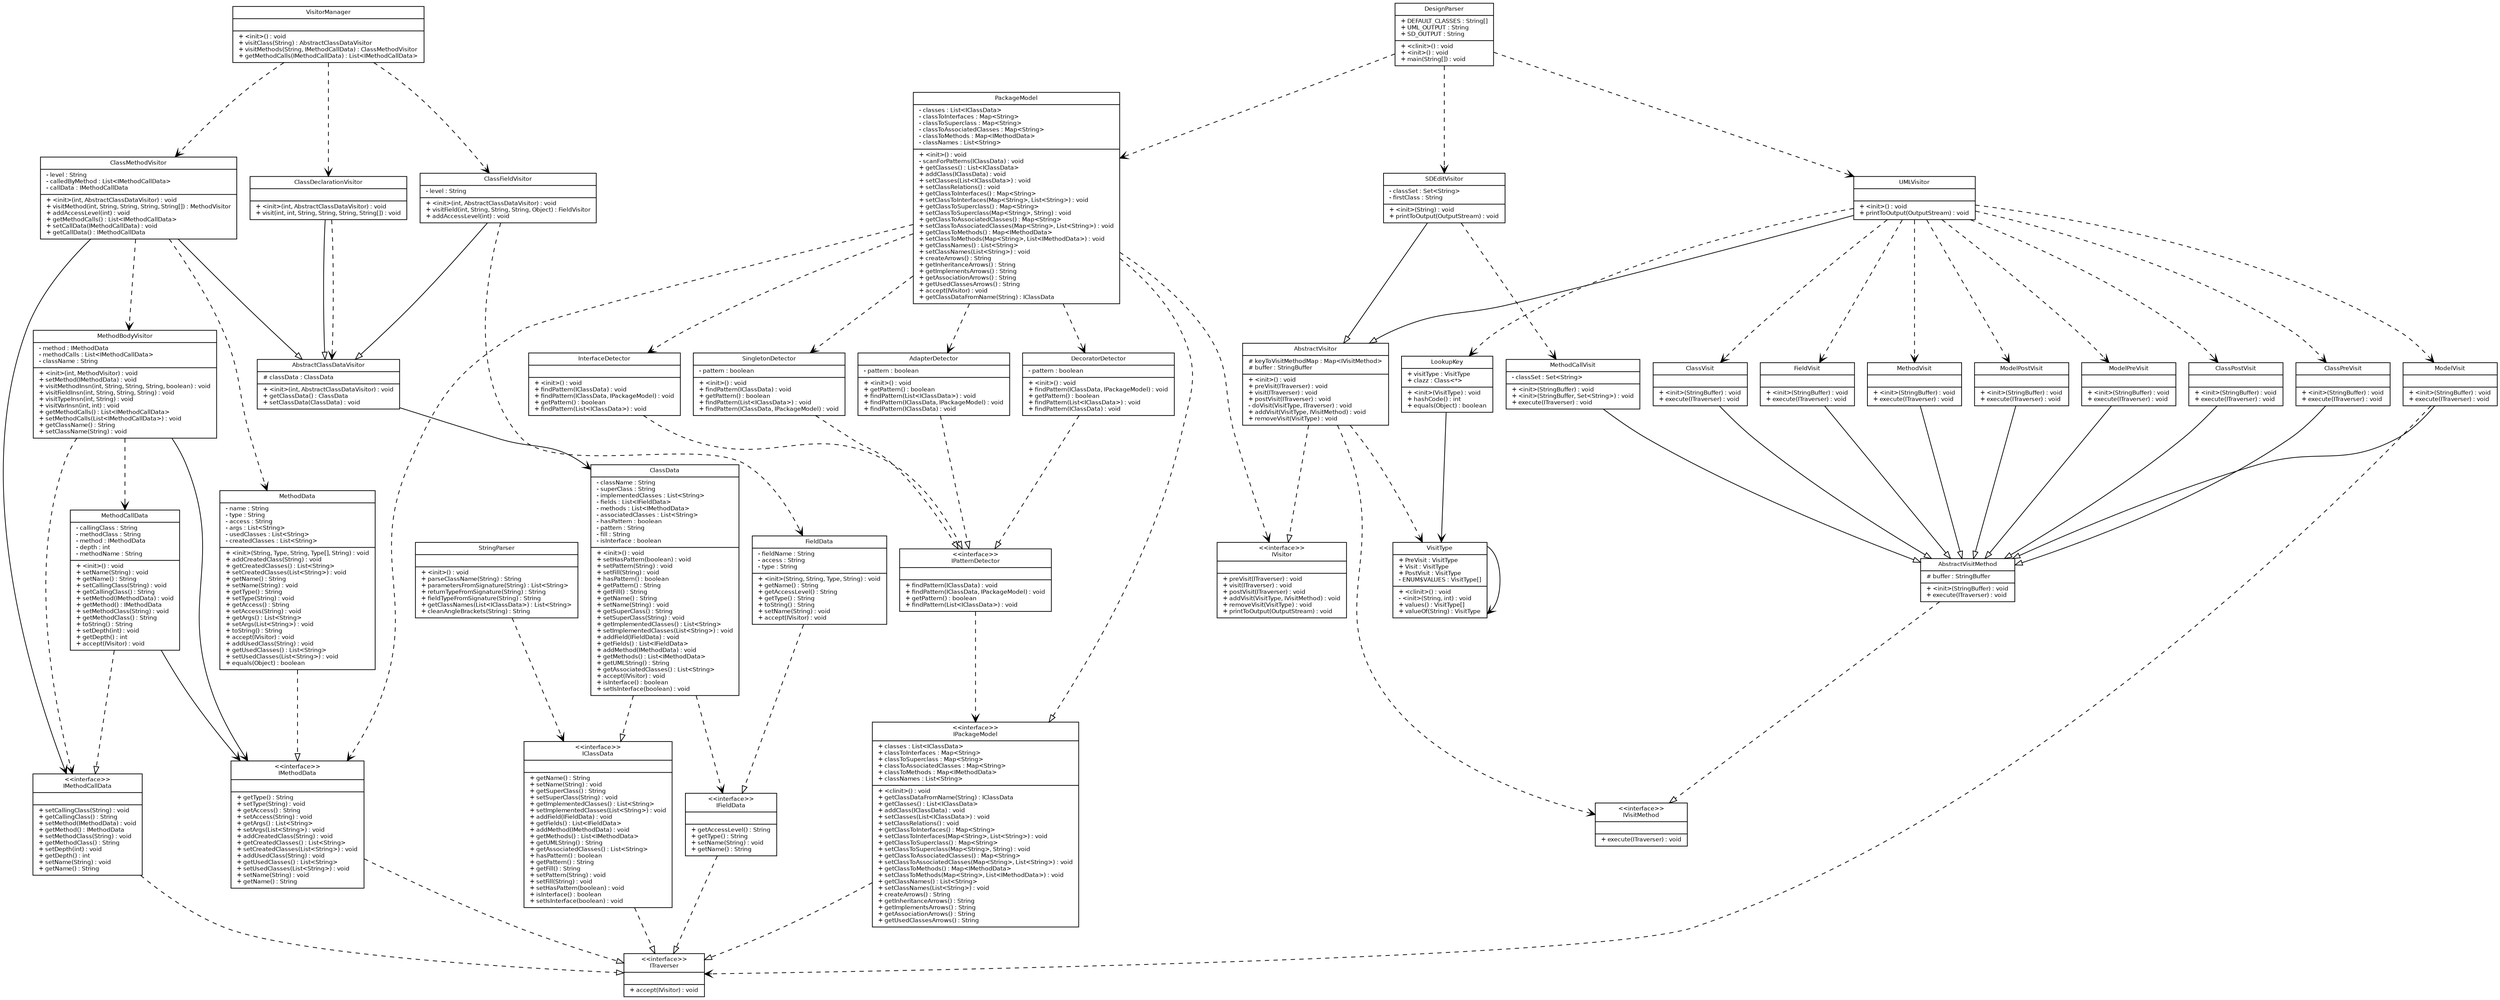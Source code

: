 digraph G {
fontname = " Bitstream Vera San"
fontsize =8
node [
style=filled
fillcolor=white
fontname = "Bitstream Vera Sans"
fontsize =8
shape = "record"]
edge [
fontname = "Bitstream Vera Sans"
fontsize =8
]
AbstractClassDataVisitor [
label = "{AbstractClassDataVisitor
|# classData : ClassData\l|+ \<init\>(int, AbstractClassDataVisitor) : void\l+ getClassData() : ClassData\l+ setClassData(ClassData) : void\l}"
]
AbstractVisitMethod [
label = "{AbstractVisitMethod
|# buffer : StringBuffer\l|+ \<init\>(StringBuffer) : void\l+ execute(ITraverser) : void\l}"
]
AbstractVisitor [
label = "{AbstractVisitor
|# keyToVisitMethodMap : Map\<IVisitMethod\>\l# buffer : StringBuffer\l|+ \<init\>() : void\l+ preVisit(ITraverser) : void\l+ visit(ITraverser) : void\l+ postVisit(ITraverser) : void\l- doVisit(VisitType, ITraverser) : void\l+ addVisit(VisitType, IVisitMethod) : void\l+ removeVisit(VisitType) : void\l}"
]
AdapterDetector [
label = "{AdapterDetector
|- pattern : boolean\l|+ \<init\>() : void\l+ getPattern() : boolean\l+ findPattern(List\<IClassData\>) : void\l+ findPattern(IClassData, IPackageModel) : void\l+ findPattern(IClassData) : void\l}"
]
ClassData [
label = "{ClassData
|- className : String\l- superClass : String\l- implementedClasses : List\<String\>\l- fields : List\<IFieldData\>\l- methods : List\<IMethodData\>\l- associatedClasses : List\<String\>\l- hasPattern : boolean\l- pattern : String\l- fill : String\l- isInterface : boolean\l|+ \<init\>() : void\l+ setHasPattern(boolean) : void\l+ setPattern(String) : void\l+ setFill(String) : void\l+ hasPattern() : boolean\l+ getPattern() : String\l+ getFill() : String\l+ getName() : String\l+ setName(String) : void\l+ getSuperClass() : String\l+ setSuperClass(String) : void\l+ getImplementedClasses() : List\<String\>\l+ setImplementedClasses(List\<String\>) : void\l+ addField(IFieldData) : void\l+ getFields() : List\<IFieldData\>\l+ addMethod(IMethodData) : void\l+ getMethods() : List\<IMethodData\>\l+ getUMLString() : String\l+ getAssociatedClasses() : List\<String\>\l+ accept(IVisitor) : void\l+ isInterface() : boolean\l+ setIsInterface(boolean) : void\l}"
]
ClassDeclarationVisitor [
label = "{ClassDeclarationVisitor
||+ \<init\>(int, AbstractClassDataVisitor) : void\l+ visit(int, int, String, String, String, String[]) : void\l}"
]
ClassFieldVisitor [
label = "{ClassFieldVisitor
|- level : String\l|+ \<init\>(int, AbstractClassDataVisitor) : void\l+ visitField(int, String, String, String, Object) : FieldVisitor\l+ addAccessLevel(int) : void\l}"
]
ClassMethodVisitor [
label = "{ClassMethodVisitor
|- level : String\l- calledByMethod : List\<IMethodCallData\>\l- callData : IMethodCallData\l|+ \<init\>(int, AbstractClassDataVisitor) : void\l+ visitMethod(int, String, String, String, String[]) : MethodVisitor\l+ addAccessLevel(int) : void\l+ getMethodCalls() : List\<IMethodCallData\>\l+ setCallData(IMethodCallData) : void\l+ getCallData() : IMethodCallData\l}"
]
ClassPostVisit [
label = "{ClassPostVisit
||+ \<init\>(StringBuffer) : void\l+ execute(ITraverser) : void\l}"
]
ClassPreVisit [
label = "{ClassPreVisit
||+ \<init\>(StringBuffer) : void\l+ execute(ITraverser) : void\l}"
]
ClassVisit [
label = "{ClassVisit
||+ \<init\>(StringBuffer) : void\l+ execute(ITraverser) : void\l}"
]
DecoratorDetector [
label = "{DecoratorDetector
|- pattern : boolean\l|+ \<init\>() : void\l+ findPattern(IClassData, IPackageModel) : void\l+ getPattern() : boolean\l+ findPattern(List\<IClassData\>) : void\l+ findPattern(IClassData) : void\l}"
]
DesignParser [
label = "{DesignParser
|+ DEFAULT_CLASSES : String[]\l+ UML_OUTPUT : String\l+ SD_OUTPUT : String\l|+ \<clinit\>() : void\l+ \<init\>() : void\l+ main(String[]) : void\l}"
]
FieldData [
label = "{FieldData
|- fieldName : String\l- access : String\l- type : String\l|+ \<init\>(String, String, Type, String) : void\l+ getName() : String\l+ getAccessLevel() : String\l+ getType() : String\l+ toString() : String\l+ setName(String) : void\l+ accept(IVisitor) : void\l}"
]
FieldVisit [
label = "{FieldVisit
||+ \<init\>(StringBuffer) : void\l+ execute(ITraverser) : void\l}"
]
IClassData [
label = "{\<\<interface\>\>\nIClassData
||+ getName() : String\l+ setName(String) : void\l+ getSuperClass() : String\l+ setSuperClass(String) : void\l+ getImplementedClasses() : List\<String\>\l+ setImplementedClasses(List\<String\>) : void\l+ addField(IFieldData) : void\l+ getFields() : List\<IFieldData\>\l+ addMethod(IMethodData) : void\l+ getMethods() : List\<IMethodData\>\l+ getUMLString() : String\l+ getAssociatedClasses() : List\<String\>\l+ hasPattern() : boolean\l+ getPattern() : String\l+ getFill() : String\l+ setPattern(String) : void\l+ setFill(String) : void\l+ setHasPattern(boolean) : void\l+ isInterface() : boolean\l+ setIsInterface(boolean) : void\l}"
]
IFieldData [
label = "{\<\<interface\>\>\nIFieldData
||+ getAccessLevel() : String\l+ getType() : String\l+ setName(String) : void\l+ getName() : String\l}"
]
IMethodCallData [
label = "{\<\<interface\>\>\nIMethodCallData
||+ setCallingClass(String) : void\l+ getCallingClass() : String\l+ setMethod(IMethodData) : void\l+ getMethod() : IMethodData\l+ setMethodClass(String) : void\l+ getMethodClass() : String\l+ setDepth(int) : void\l+ getDepth() : int\l+ setName(String) : void\l+ getName() : String\l}"
]
IMethodData [
label = "{\<\<interface\>\>\nIMethodData
||+ getType() : String\l+ setType(String) : void\l+ getAccess() : String\l+ setAccess(String) : void\l+ getArgs() : List\<String\>\l+ setArgs(List\<String\>) : void\l+ addCreatedClass(String) : void\l+ getCreatedClasses() : List\<String\>\l+ setCreatedClasses(List\<String\>) : void\l+ addUsedClass(String) : void\l+ getUsedClasses() : List\<String\>\l+ setUsedClasses(List\<String\>) : void\l+ setName(String) : void\l+ getName() : String\l}"
]
IPackageModel [
label = "{\<\<interface\>\>\nIPackageModel
|+ classes : List\<IClassData\>\l+ classToInterfaces : Map\<String\>\l+ classToSuperclass : Map\<String\>\l+ classToAssociatedClasses : Map\<String\>\l+ classToMethods : Map\<IMethodData\>\l+ classNames : List\<String\>\l|+ \<clinit\>() : void\l+ getClassDataFromName(String) : IClassData\l+ getClasses() : List\<IClassData\>\l+ addClass(IClassData) : void\l+ setClasses(List\<IClassData\>) : void\l+ setClassRelations() : void\l+ getClassToInterfaces() : Map\<String\>\l+ setClassToInterfaces(Map\<String\>, List\<String\>) : void\l+ getClassToSuperclass() : Map\<String\>\l+ setClassToSuperclass(Map\<String\>, String) : void\l+ getClassToAssociatedClasses() : Map\<String\>\l+ setClassToAssociatedClasses(Map\<String\>, List\<String\>) : void\l+ getClassToMethods() : Map\<IMethodData\>\l+ setClassToMethods(Map\<String\>, List\<IMethodData\>) : void\l+ getClassNames() : List\<String\>\l+ setClassNames(List\<String\>) : void\l+ createArrows() : String\l+ getInheritanceArrows() : String\l+ getImplementsArrows() : String\l+ getAssociationArrows() : String\l+ getUsedClassesArrows() : String\l}"
]
IPatternDetector [
label = "{\<\<interface\>\>\nIPatternDetector
||+ findPattern(IClassData) : void\l+ findPattern(IClassData, IPackageModel) : void\l+ getPattern() : boolean\l+ findPattern(List\<IClassData\>) : void\l}"
]
ITraverser [
label = "{\<\<interface\>\>\nITraverser
||+ accept(IVisitor) : void\l}"
]
IVisitMethod [
label = "{\<\<interface\>\>\nIVisitMethod
||+ execute(ITraverser) : void\l}"
]
IVisitor [
label = "{\<\<interface\>\>\nIVisitor
||+ preVisit(ITraverser) : void\l+ visit(ITraverser) : void\l+ postVisit(ITraverser) : void\l+ addVisit(VisitType, IVisitMethod) : void\l+ removeVisit(VisitType) : void\l+ printToOutput(OutputStream) : void\l}"
]
InterfaceDetector [
label = "{InterfaceDetector
||+ \<init\>() : void\l+ findPattern(IClassData) : void\l+ findPattern(IClassData, IPackageModel) : void\l+ getPattern() : boolean\l+ findPattern(List\<IClassData\>) : void\l}"
]
LookupKey [
label = "{LookupKey
|+ visitType : VisitType\l+ clazz : Class\<*\>\l|+ \<init\>(VisitType) : void\l+ hashCode() : int\l+ equals(Object) : boolean\l}"
]
MethodBodyVisitor [
label = "{MethodBodyVisitor
|- method : IMethodData\l- methodCalls : List\<IMethodCallData\>\l- className : String\l|+ \<init\>(int, MethodVisitor) : void\l+ setMethod(IMethodData) : void\l+ visitMethodInsn(int, String, String, String, boolean) : void\l+ visitFieldInsn(int, String, String, String) : void\l+ visitTypeInsn(int, String) : void\l+ visitVarInsn(int, int) : void\l+ getMethodCalls() : List\<IMethodCallData\>\l+ setMethodCalls(List\<IMethodCallData\>) : void\l+ getClassName() : String\l+ setClassName(String) : void\l}"
]
MethodCallData [
label = "{MethodCallData
|- callingClass : String\l- methodClass : String\l- method : IMethodData\l- depth : int\l- methodName : String\l|+ \<init\>() : void\l+ setName(String) : void\l+ getName() : String\l+ setCallingClass(String) : void\l+ getCallingClass() : String\l+ setMethod(IMethodData) : void\l+ getMethod() : IMethodData\l+ setMethodClass(String) : void\l+ getMethodClass() : String\l+ toString() : String\l+ setDepth(int) : void\l+ getDepth() : int\l+ accept(IVisitor) : void\l}"
]
MethodCallVisit [
label = "{MethodCallVisit
|- classSet : Set\<String\>\l|+ \<init\>(StringBuffer) : void\l+ \<init\>(StringBuffer, Set\<String\>) : void\l+ execute(ITraverser) : void\l}"
]
MethodData [
label = "{MethodData
|- name : String\l- type : String\l- access : String\l- args : List\<String\>\l- usedClasses : List\<String\>\l- createdClasses : List\<String\>\l|+ \<init\>(String, Type, String, Type[], String) : void\l+ addCreatedClass(String) : void\l+ getCreatedClasses() : List\<String\>\l+ setCreatedClasses(List\<String\>) : void\l+ getName() : String\l+ setName(String) : void\l+ getType() : String\l+ setType(String) : void\l+ getAccess() : String\l+ setAccess(String) : void\l+ getArgs() : List\<String\>\l+ setArgs(List\<String\>) : void\l+ toString() : String\l+ accept(IVisitor) : void\l+ addUsedClass(String) : void\l+ getUsedClasses() : List\<String\>\l+ setUsedClasses(List\<String\>) : void\l+ equals(Object) : boolean\l}"
]
MethodVisit [
label = "{MethodVisit
||+ \<init\>(StringBuffer) : void\l+ execute(ITraverser) : void\l}"
]
ModelPostVisit [
label = "{ModelPostVisit
||+ \<init\>(StringBuffer) : void\l+ execute(ITraverser) : void\l}"
]
ModelPreVisit [
label = "{ModelPreVisit
||+ \<init\>(StringBuffer) : void\l+ execute(ITraverser) : void\l}"
]
ModelVisit [
label = "{ModelVisit
||+ \<init\>(StringBuffer) : void\l+ execute(ITraverser) : void\l}"
]
PackageModel [
label = "{PackageModel
|- classes : List\<IClassData\>\l- classToInterfaces : Map\<String\>\l- classToSuperclass : Map\<String\>\l- classToAssociatedClasses : Map\<String\>\l- classToMethods : Map\<IMethodData\>\l- classNames : List\<String\>\l|+ \<init\>() : void\l- scanForPatterns(IClassData) : void\l+ getClasses() : List\<IClassData\>\l+ addClass(IClassData) : void\l+ setClasses(List\<IClassData\>) : void\l+ setClassRelations() : void\l+ getClassToInterfaces() : Map\<String\>\l+ setClassToInterfaces(Map\<String\>, List\<String\>) : void\l+ getClassToSuperclass() : Map\<String\>\l+ setClassToSuperclass(Map\<String\>, String) : void\l+ getClassToAssociatedClasses() : Map\<String\>\l+ setClassToAssociatedClasses(Map\<String\>, List\<String\>) : void\l+ getClassToMethods() : Map\<IMethodData\>\l+ setClassToMethods(Map\<String\>, List\<IMethodData\>) : void\l+ getClassNames() : List\<String\>\l+ setClassNames(List\<String\>) : void\l+ createArrows() : String\l+ getInheritanceArrows() : String\l+ getImplementsArrows() : String\l+ getAssociationArrows() : String\l+ getUsedClassesArrows() : String\l+ accept(IVisitor) : void\l+ getClassDataFromName(String) : IClassData\l}"
]
SDEditVisitor [
label = "{SDEditVisitor
|- classSet : Set\<String\>\l- firstClass : String\l|+ \<init\>(String) : void\l+ printToOutput(OutputStream) : void\l}"
]
SingletonDetector [
label = "{SingletonDetector
|- pattern : boolean\l|+ \<init\>() : void\l+ findPattern(IClassData) : void\l+ getPattern() : boolean\l+ findPattern(List\<IClassData\>) : void\l+ findPattern(IClassData, IPackageModel) : void\l}"
]
StringParser [
label = "{StringParser
||+ \<init\>() : void\l+ parseClassName(String) : String\l+ parametersFromSignature(String) : List\<String\>\l+ returnTypeFromSignature(String) : String\l+ fieldTypeFromSignature(String) : String\l+ getClassNames(List\<IClassData\>) : List\<String\>\l+ cleanAngleBrackets(String) : String\l}"
]
UMLVisitor [
label = "{UMLVisitor
||+ \<init\>() : void\l+ printToOutput(OutputStream) : void\l}"
]
VisitType [
label = "{VisitType
|+ PreVisit : VisitType\l+ Visit : VisitType\l+ PostVisit : VisitType\l- ENUM$VALUES : VisitType[]\l|+ \<clinit\>() : void\l- \<init\>(String, int) : void\l+ values() : VisitType[]\l+ valueOf(String) : VisitType\l}"
]
VisitorManager [
label = "{VisitorManager
||+ \<init\>() : void\l+ visitClass(String) : AbstractClassDataVisitor\l+ visitMethods(String, IMethodCallData) : ClassMethodVisitor\l+ getMethodCalls(IMethodCallData) : List\<IMethodCallData\>\l}"
]
edge [
arrowhead = "empty"
style = "solid"
]
ModelVisit -> AbstractVisitMethod
UMLVisitor -> AbstractVisitor
ClassDeclarationVisitor -> AbstractClassDataVisitor
ClassVisit -> AbstractVisitMethod
ClassFieldVisitor -> AbstractClassDataVisitor
SDEditVisitor -> AbstractVisitor
ModelPreVisit -> AbstractVisitMethod
FieldVisit -> AbstractVisitMethod
ClassMethodVisitor -> AbstractClassDataVisitor
ClassPreVisit -> AbstractVisitMethod
MethodVisit -> AbstractVisitMethod
ModelPostVisit -> AbstractVisitMethod
MethodCallVisit -> AbstractVisitMethod
ClassPostVisit -> AbstractVisitMethod
edge [
arrowhead = "vee"
style = "solid"
]
AbstractClassDataVisitor -> ClassData
MethodBodyVisitor -> IMethodData
MethodCallData -> IMethodData
ClassMethodVisitor -> IMethodCallData
LookupKey -> VisitType
VisitType -> VisitType
edge [
arrowhead = "empty"
style = "dashed"
]
PackageModel -> IPackageModel
AbstractVisitMethod -> IVisitMethod
AbstractVisitor -> IVisitor
DecoratorDetector -> IPatternDetector
MethodCallData -> IMethodCallData
IPackageModel -> ITraverser
SingletonDetector -> IPatternDetector
IMethodCallData -> ITraverser
FieldData -> IFieldData
InterfaceDetector -> IPatternDetector
ClassData -> IClassData
AdapterDetector -> IPatternDetector
MethodData -> IMethodData
IMethodData -> ITraverser
IClassData -> ITraverser
IFieldData -> ITraverser
edge [
arrowhead = "vee"
style = "dashed"
]
StringParser -> IClassData
ModelVisit -> ITraverser
UMLVisitor -> LookupKey
UMLVisitor -> FieldVisit
UMLVisitor -> MethodVisit
UMLVisitor -> ClassPreVisit
UMLVisitor -> ClassVisit
UMLVisitor -> ClassPostVisit
UMLVisitor -> ModelPreVisit
UMLVisitor -> ModelVisit
UMLVisitor -> ModelPostVisit
PackageModel -> SingletonDetector
PackageModel -> DecoratorDetector
PackageModel -> AdapterDetector
PackageModel -> InterfaceDetector
PackageModel -> IMethodData
PackageModel -> IVisitor
MethodBodyVisitor -> MethodCallData
MethodBodyVisitor -> IMethodCallData
ClassDeclarationVisitor -> AbstractClassDataVisitor
DesignParser -> PackageModel
DesignParser -> UMLVisitor
DesignParser -> SDEditVisitor
IPatternDetector -> IPackageModel
ClassFieldVisitor -> FieldData
SDEditVisitor -> MethodCallVisit
AbstractVisitor -> VisitType
AbstractVisitor -> IVisitMethod
ClassMethodVisitor -> MethodBodyVisitor
ClassMethodVisitor -> MethodData
VisitorManager -> ClassDeclarationVisitor
VisitorManager -> ClassFieldVisitor
VisitorManager -> ClassMethodVisitor
ClassData -> IFieldData
}
